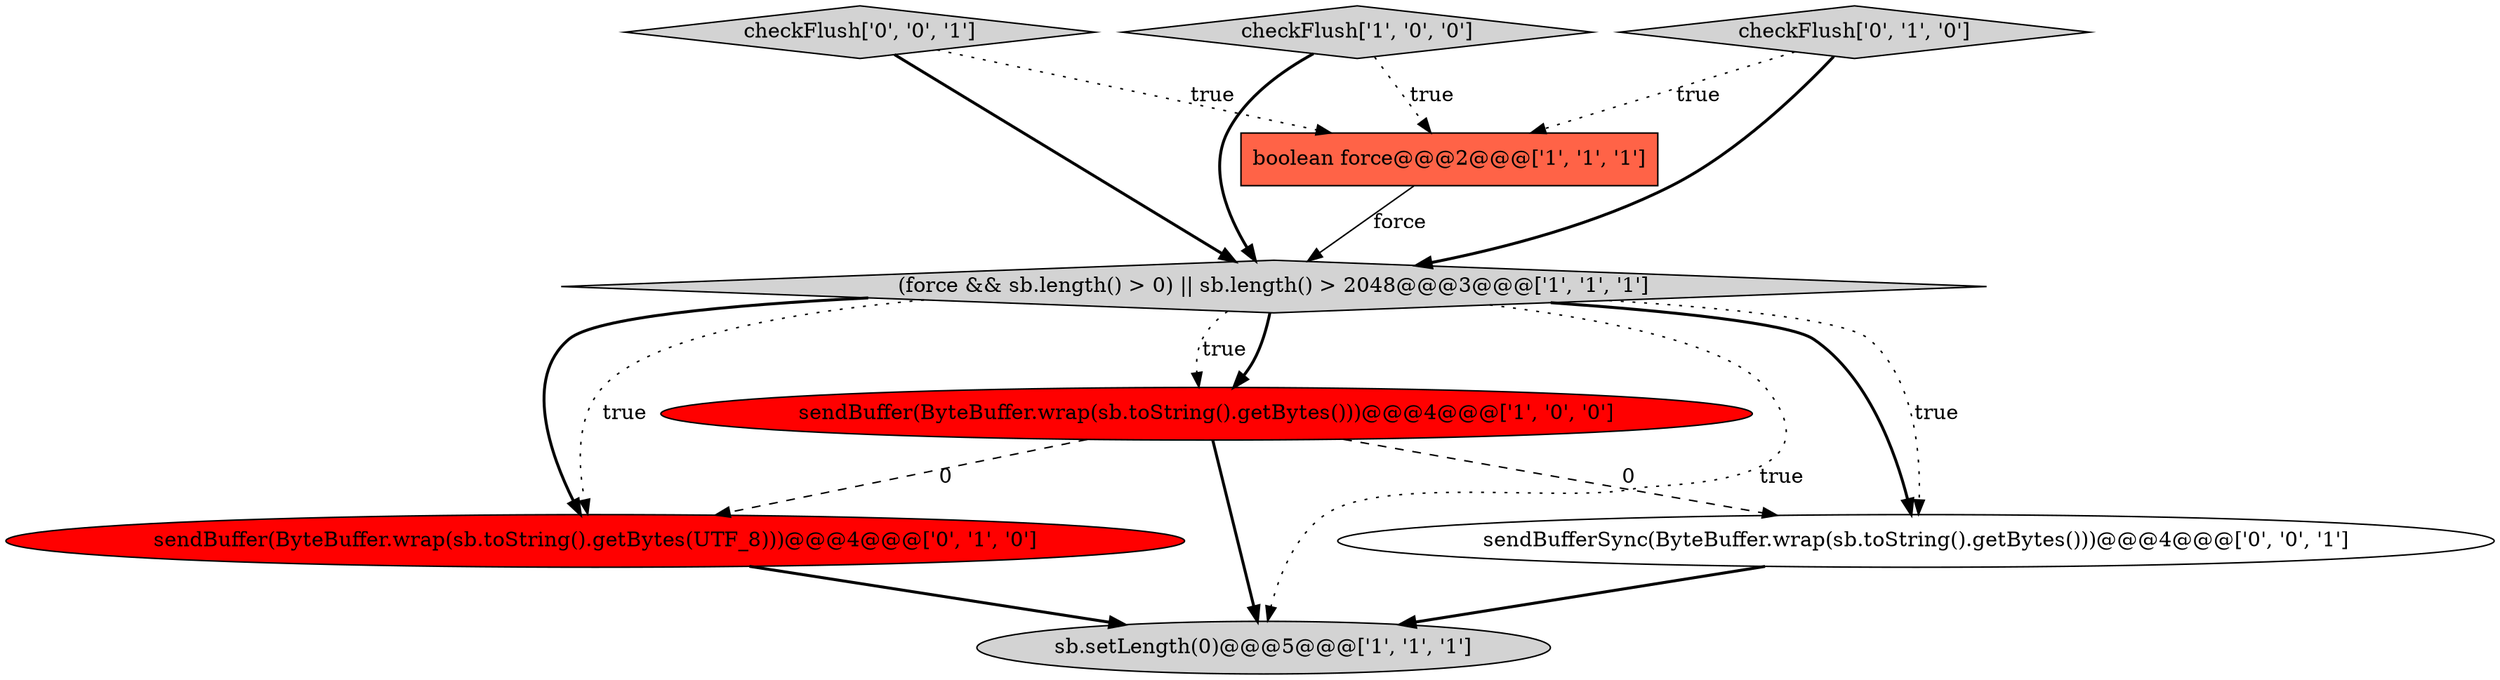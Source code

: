 digraph {
1 [style = filled, label = "sendBuffer(ByteBuffer.wrap(sb.toString().getBytes()))@@@4@@@['1', '0', '0']", fillcolor = red, shape = ellipse image = "AAA1AAABBB1BBB"];
5 [style = filled, label = "sendBuffer(ByteBuffer.wrap(sb.toString().getBytes(UTF_8)))@@@4@@@['0', '1', '0']", fillcolor = red, shape = ellipse image = "AAA1AAABBB2BBB"];
0 [style = filled, label = "sb.setLength(0)@@@5@@@['1', '1', '1']", fillcolor = lightgray, shape = ellipse image = "AAA0AAABBB1BBB"];
3 [style = filled, label = "(force && sb.length() > 0) || sb.length() > 2048@@@3@@@['1', '1', '1']", fillcolor = lightgray, shape = diamond image = "AAA0AAABBB1BBB"];
7 [style = filled, label = "sendBufferSync(ByteBuffer.wrap(sb.toString().getBytes()))@@@4@@@['0', '0', '1']", fillcolor = white, shape = ellipse image = "AAA0AAABBB3BBB"];
8 [style = filled, label = "checkFlush['0', '0', '1']", fillcolor = lightgray, shape = diamond image = "AAA0AAABBB3BBB"];
2 [style = filled, label = "checkFlush['1', '0', '0']", fillcolor = lightgray, shape = diamond image = "AAA0AAABBB1BBB"];
4 [style = filled, label = "boolean force@@@2@@@['1', '1', '1']", fillcolor = tomato, shape = box image = "AAA0AAABBB1BBB"];
6 [style = filled, label = "checkFlush['0', '1', '0']", fillcolor = lightgray, shape = diamond image = "AAA0AAABBB2BBB"];
6->3 [style = bold, label=""];
2->4 [style = dotted, label="true"];
3->7 [style = dotted, label="true"];
3->5 [style = bold, label=""];
3->5 [style = dotted, label="true"];
7->0 [style = bold, label=""];
1->0 [style = bold, label=""];
8->3 [style = bold, label=""];
1->5 [style = dashed, label="0"];
6->4 [style = dotted, label="true"];
3->1 [style = bold, label=""];
5->0 [style = bold, label=""];
3->7 [style = bold, label=""];
1->7 [style = dashed, label="0"];
3->1 [style = dotted, label="true"];
8->4 [style = dotted, label="true"];
4->3 [style = solid, label="force"];
2->3 [style = bold, label=""];
3->0 [style = dotted, label="true"];
}
